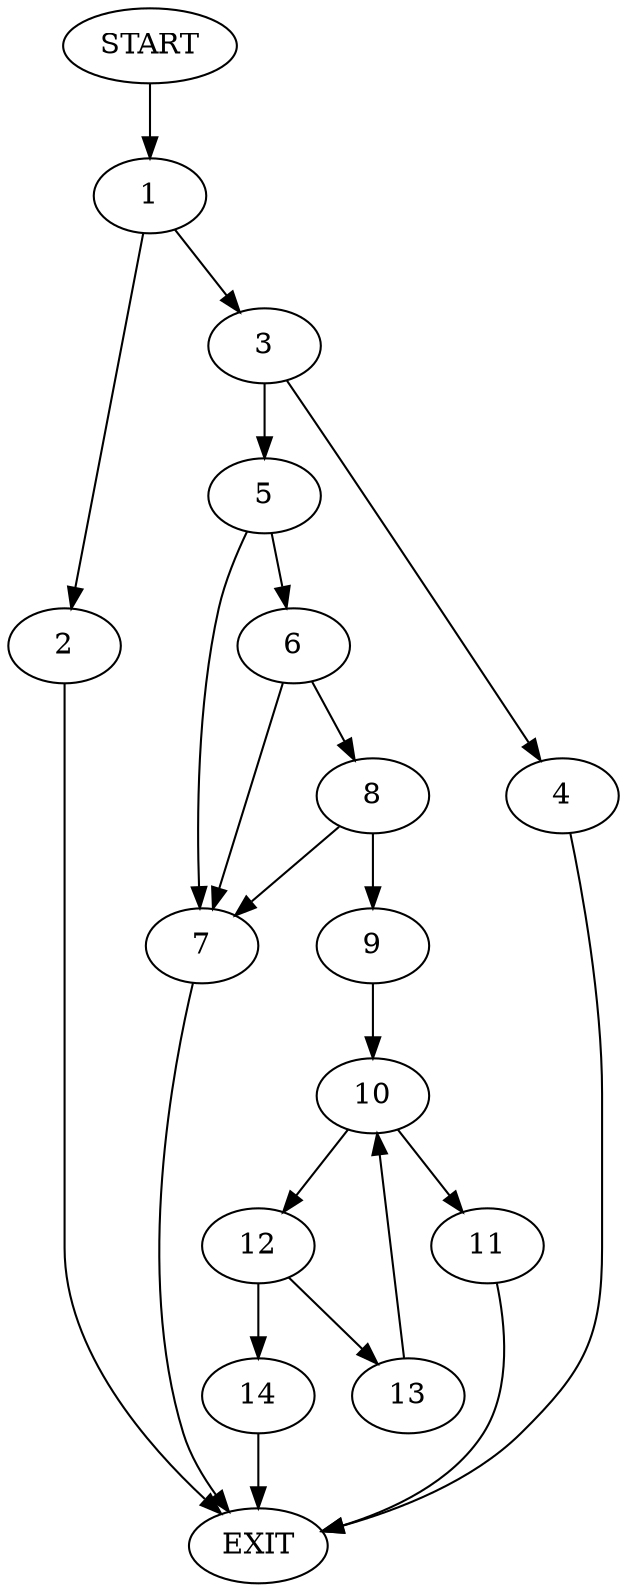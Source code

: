 digraph {
0 [label="START"]
15 [label="EXIT"]
0 -> 1
1 -> 2
1 -> 3
3 -> 4
3 -> 5
2 -> 15
4 -> 15
5 -> 6
5 -> 7
6 -> 8
6 -> 7
7 -> 15
8 -> 9
8 -> 7
9 -> 10
10 -> 11
10 -> 12
11 -> 15
12 -> 13
12 -> 14
14 -> 15
13 -> 10
}
